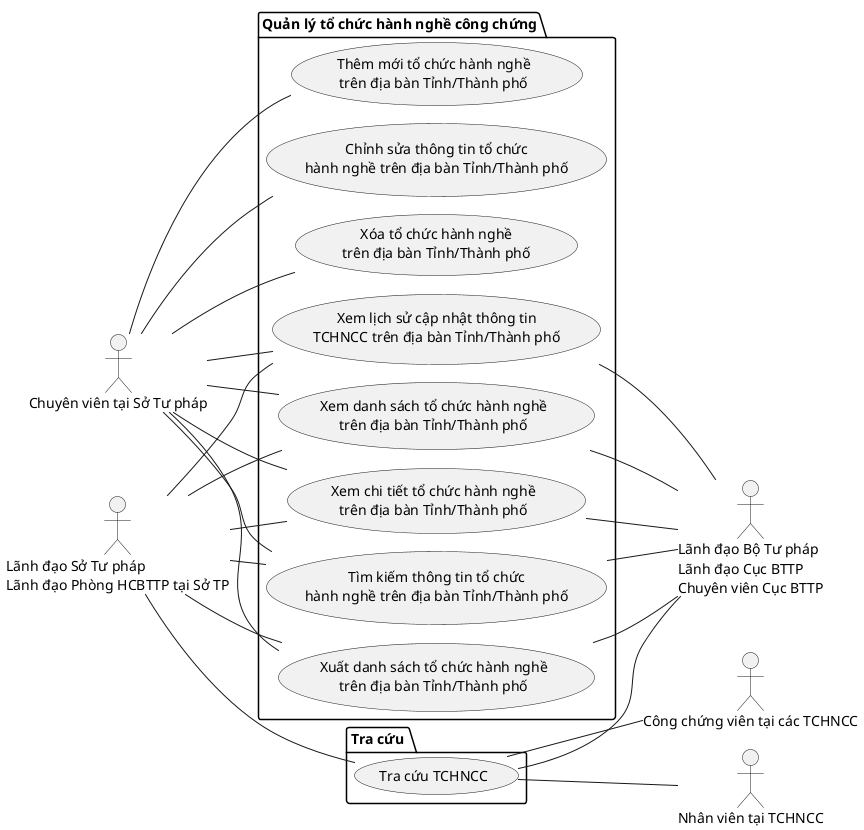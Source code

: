 @startuml
!pragma layout smetana
left to right direction

'==================== Actors ====================
actor "Chuyên viên tại Sở Tư pháp" as CV_STP
actor "Lãnh đạo Sở Tư pháp\nLãnh đạo Phòng HCBTTP tại Sở TP" as Leader_STP
actor "Lãnh đạo Bộ Tư pháp\nLãnh đạo Cục BTTP\nChuyên viên Cục BTTP" as Leader_BTP
actor "Công chứng viên tại các TCHNCC" as CCV
actor "Nhân viên tại TCHNCC" as Staff

'==================== Quản lý tổ chức công chứng ====================
package "Quản lý tổ chức hành nghề công chứng" as P_OrgMgmt {
    usecase "Xem danh sách tổ chức hành nghề\ntrên địa bàn Tỉnh/Thành phố" as UC_Org_List
    usecase "Xem chi tiết tổ chức hành nghề\ntrên địa bàn Tỉnh/Thành phố" as UC_Org_Detail
    usecase "Thêm mới tổ chức hành nghề\ntrên địa bàn Tỉnh/Thành phố" as UC_Org_Create
    usecase "Chỉnh sửa thông tin tổ chức\nhành nghề trên địa bàn Tỉnh/Thành phố" as UC_Org_Update
    usecase "Xóa tổ chức hành nghề\ntrên địa bàn Tỉnh/Thành phố" as UC_Org_Delete
    usecase "Tìm kiếm thông tin tổ chức\nhành nghề trên địa bàn Tỉnh/Thành phố" as UC_Org_Search
    usecase "Xuất danh sách tổ chức hành nghề\ntrên địa bàn Tỉnh/Thành phố" as UC_Org_Export
    usecase "Xem lịch sử cập nhật thông tin\nTCHNCC trên địa bàn Tỉnh/Thành phố" as UC_Org_History
}

'==================== Tra cứu  ====================
package "Tra cứu " as P_OrgSearch {
    usecase "Tra cứu TCHNCC" as UC_Org_Lookup
}


'==================== Liên kết Actor → UC ====================
' Chuyên viên tại Sở Tư pháp
CV_STP -- UC_Org_List
CV_STP -- UC_Org_Detail
CV_STP -- UC_Org_Create
CV_STP -- UC_Org_Update
CV_STP -- UC_Org_Delete
CV_STP -- UC_Org_Search
CV_STP -- UC_Org_Export
CV_STP -- UC_Org_History

' Lãnh đạo Sở Tư pháp / Phòng HCBTTP
Leader_STP -- UC_Org_List
Leader_STP -- UC_Org_Detail
Leader_STP -- UC_Org_Search
Leader_STP -- UC_Org_Export
Leader_STP -- UC_Org_History

Leader_STP -- UC_Org_Lookup

' Lãnh đạo Bộ Tư pháp / Cục BTTP / Chuyên viên Cục BTTP
UC_Org_List -- Leader_BTP
UC_Org_Detail -- Leader_BTP
UC_Org_Search -- Leader_BTP
UC_Org_Export -- Leader_BTP
UC_Org_History -- Leader_BTP

UC_Org_Lookup -- Leader_BTP

' Công chứng viên tại các TCHNCC
UC_Org_Lookup -- CCV

' Nhân viên tại TCHNCC
UC_Org_Lookup -- Staff

@enduml
